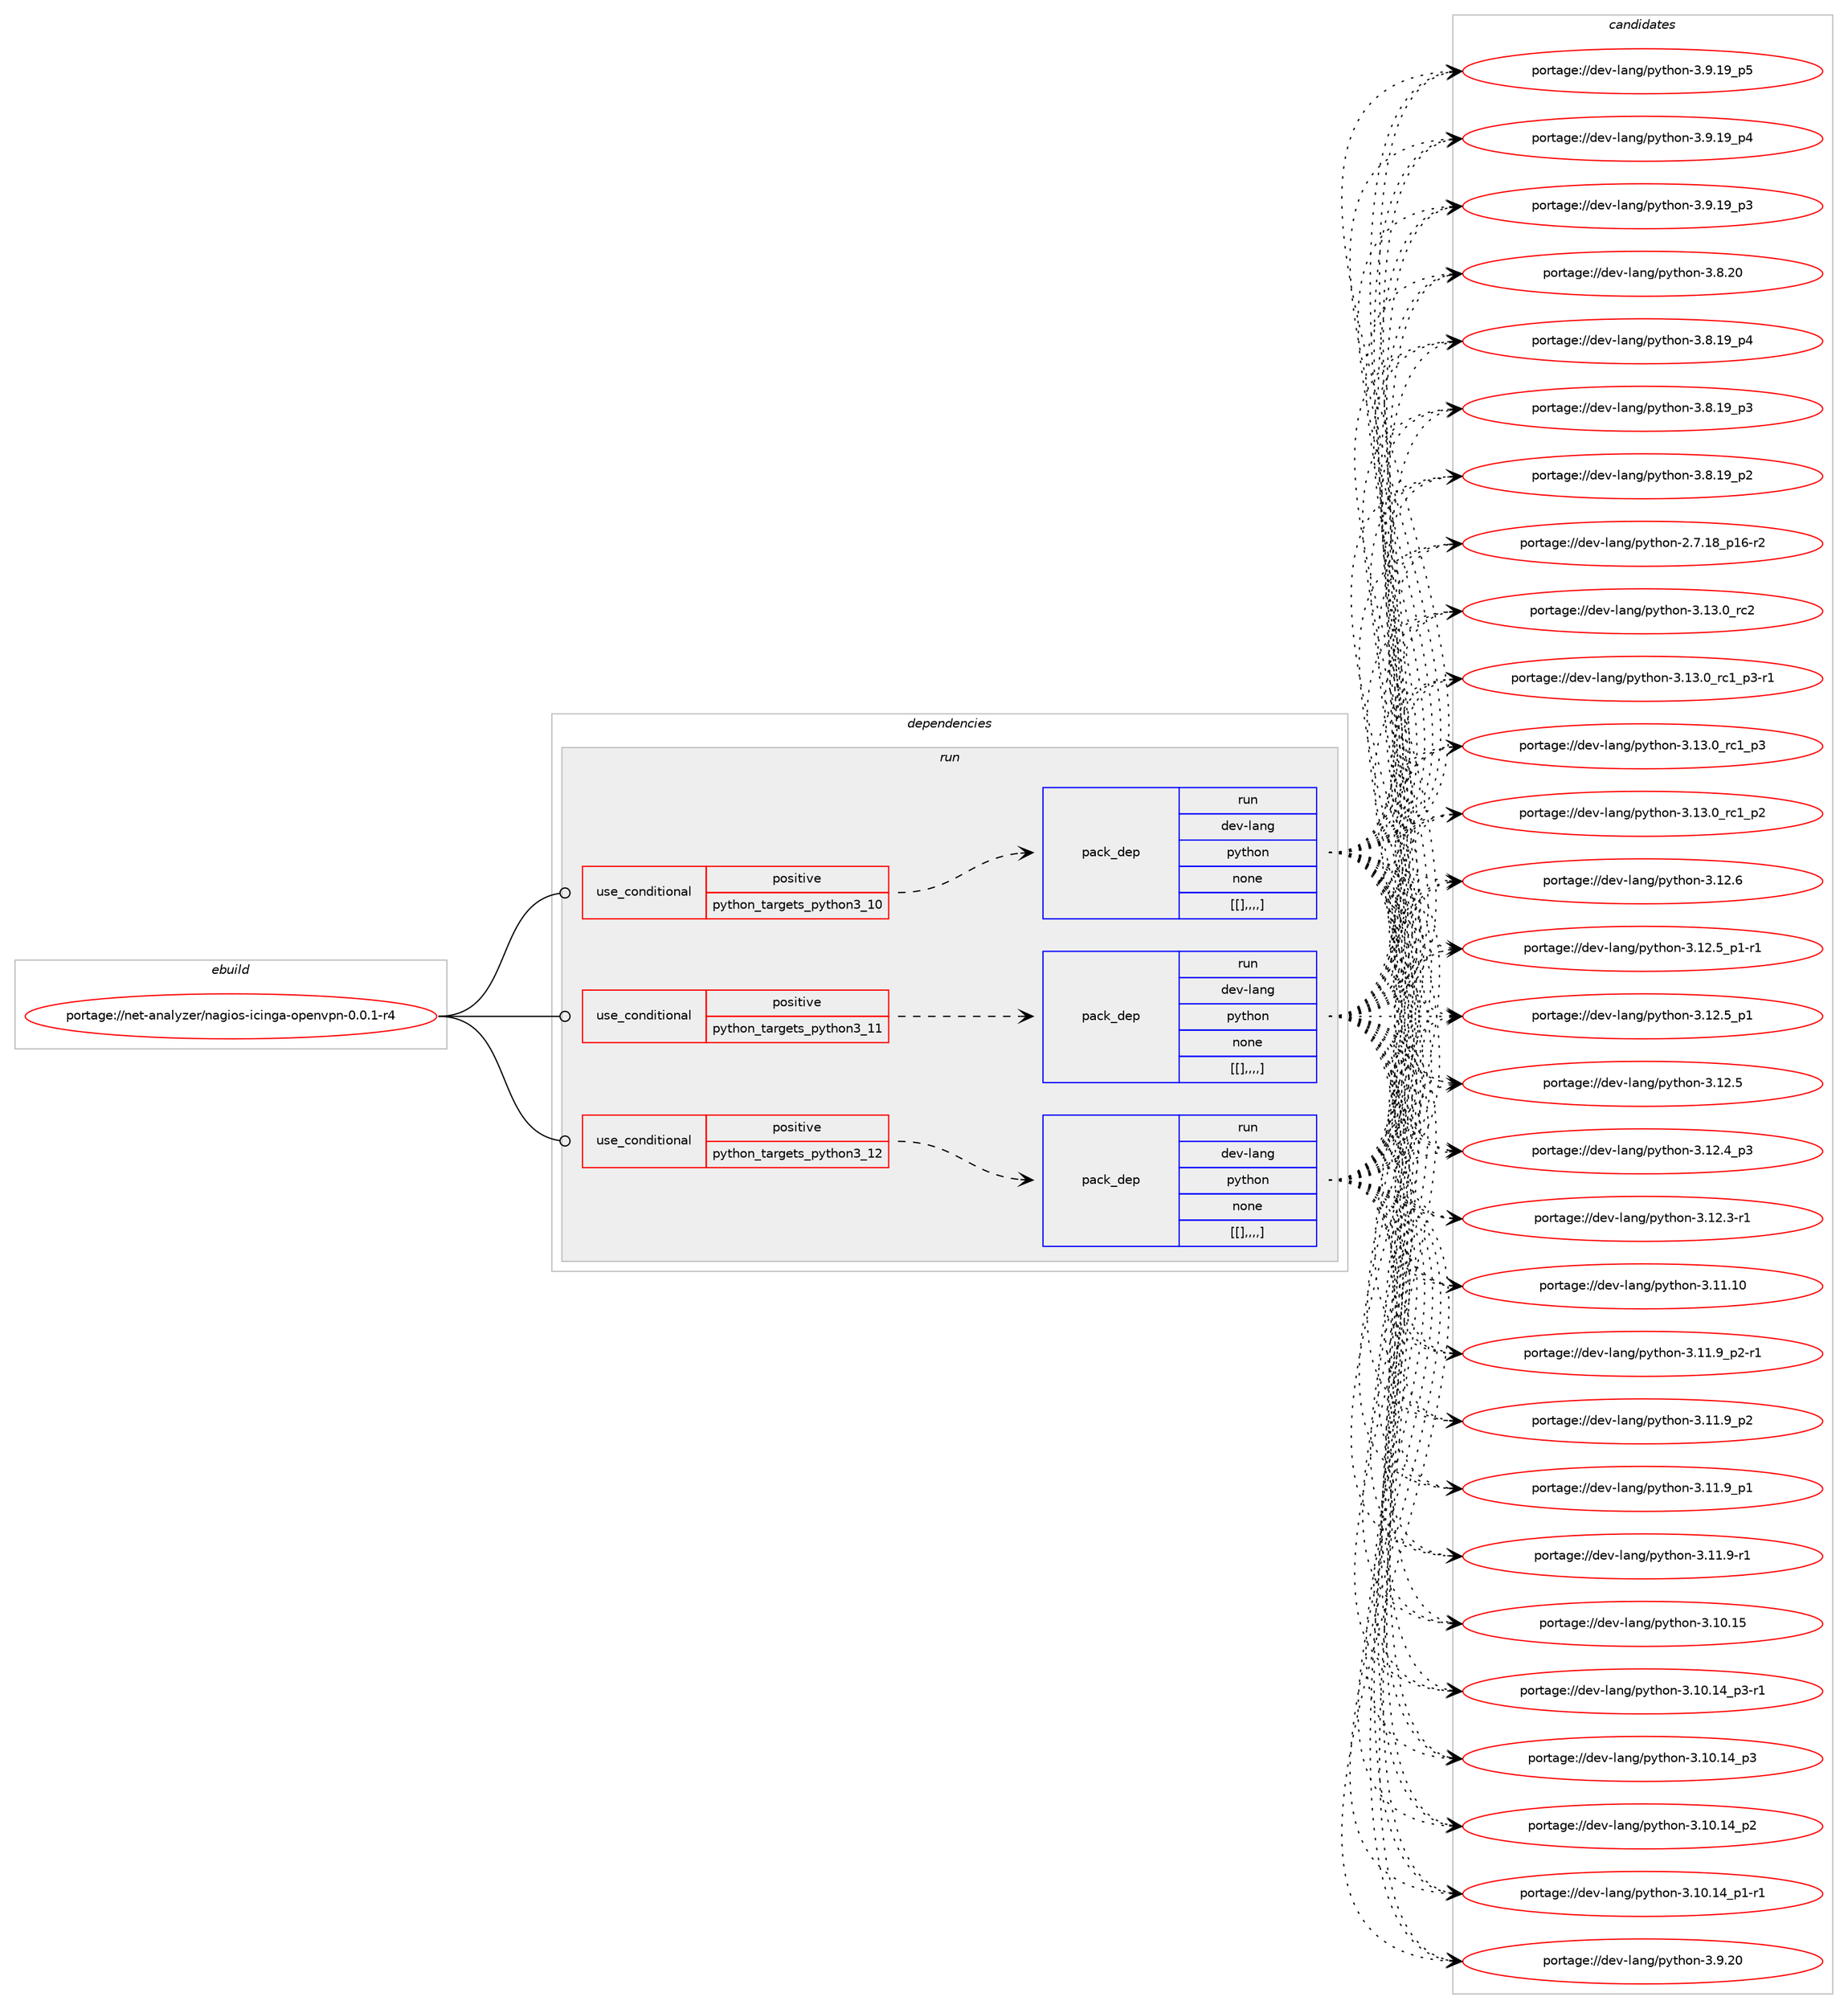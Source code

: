 digraph prolog {

# *************
# Graph options
# *************

newrank=true;
concentrate=true;
compound=true;
graph [rankdir=LR,fontname=Helvetica,fontsize=10,ranksep=1.5];#, ranksep=2.5, nodesep=0.2];
edge  [arrowhead=vee];
node  [fontname=Helvetica,fontsize=10];

# **********
# The ebuild
# **********

subgraph cluster_leftcol {
color=gray;
label=<<i>ebuild</i>>;
id [label="portage://net-analyzer/nagios-icinga-openvpn-0.0.1-r4", color=red, width=4, href="../net-analyzer/nagios-icinga-openvpn-0.0.1-r4.svg"];
}

# ****************
# The dependencies
# ****************

subgraph cluster_midcol {
color=gray;
label=<<i>dependencies</i>>;
subgraph cluster_compile {
fillcolor="#eeeeee";
style=filled;
label=<<i>compile</i>>;
}
subgraph cluster_compileandrun {
fillcolor="#eeeeee";
style=filled;
label=<<i>compile and run</i>>;
}
subgraph cluster_run {
fillcolor="#eeeeee";
style=filled;
label=<<i>run</i>>;
subgraph cond91809 {
dependency357183 [label=<<TABLE BORDER="0" CELLBORDER="1" CELLSPACING="0" CELLPADDING="4"><TR><TD ROWSPAN="3" CELLPADDING="10">use_conditional</TD></TR><TR><TD>positive</TD></TR><TR><TD>python_targets_python3_10</TD></TR></TABLE>>, shape=none, color=red];
subgraph pack262648 {
dependency357184 [label=<<TABLE BORDER="0" CELLBORDER="1" CELLSPACING="0" CELLPADDING="4" WIDTH="220"><TR><TD ROWSPAN="6" CELLPADDING="30">pack_dep</TD></TR><TR><TD WIDTH="110">run</TD></TR><TR><TD>dev-lang</TD></TR><TR><TD>python</TD></TR><TR><TD>none</TD></TR><TR><TD>[[],,,,]</TD></TR></TABLE>>, shape=none, color=blue];
}
dependency357183:e -> dependency357184:w [weight=20,style="dashed",arrowhead="vee"];
}
id:e -> dependency357183:w [weight=20,style="solid",arrowhead="odot"];
subgraph cond91810 {
dependency357185 [label=<<TABLE BORDER="0" CELLBORDER="1" CELLSPACING="0" CELLPADDING="4"><TR><TD ROWSPAN="3" CELLPADDING="10">use_conditional</TD></TR><TR><TD>positive</TD></TR><TR><TD>python_targets_python3_11</TD></TR></TABLE>>, shape=none, color=red];
subgraph pack262649 {
dependency357186 [label=<<TABLE BORDER="0" CELLBORDER="1" CELLSPACING="0" CELLPADDING="4" WIDTH="220"><TR><TD ROWSPAN="6" CELLPADDING="30">pack_dep</TD></TR><TR><TD WIDTH="110">run</TD></TR><TR><TD>dev-lang</TD></TR><TR><TD>python</TD></TR><TR><TD>none</TD></TR><TR><TD>[[],,,,]</TD></TR></TABLE>>, shape=none, color=blue];
}
dependency357185:e -> dependency357186:w [weight=20,style="dashed",arrowhead="vee"];
}
id:e -> dependency357185:w [weight=20,style="solid",arrowhead="odot"];
subgraph cond91811 {
dependency357187 [label=<<TABLE BORDER="0" CELLBORDER="1" CELLSPACING="0" CELLPADDING="4"><TR><TD ROWSPAN="3" CELLPADDING="10">use_conditional</TD></TR><TR><TD>positive</TD></TR><TR><TD>python_targets_python3_12</TD></TR></TABLE>>, shape=none, color=red];
subgraph pack262650 {
dependency357188 [label=<<TABLE BORDER="0" CELLBORDER="1" CELLSPACING="0" CELLPADDING="4" WIDTH="220"><TR><TD ROWSPAN="6" CELLPADDING="30">pack_dep</TD></TR><TR><TD WIDTH="110">run</TD></TR><TR><TD>dev-lang</TD></TR><TR><TD>python</TD></TR><TR><TD>none</TD></TR><TR><TD>[[],,,,]</TD></TR></TABLE>>, shape=none, color=blue];
}
dependency357187:e -> dependency357188:w [weight=20,style="dashed",arrowhead="vee"];
}
id:e -> dependency357187:w [weight=20,style="solid",arrowhead="odot"];
}
}

# **************
# The candidates
# **************

subgraph cluster_choices {
rank=same;
color=gray;
label=<<i>candidates</i>>;

subgraph choice262648 {
color=black;
nodesep=1;
choice10010111845108971101034711212111610411111045514649514648951149950 [label="portage://dev-lang/python-3.13.0_rc2", color=red, width=4,href="../dev-lang/python-3.13.0_rc2.svg"];
choice1001011184510897110103471121211161041111104551464951464895114994995112514511449 [label="portage://dev-lang/python-3.13.0_rc1_p3-r1", color=red, width=4,href="../dev-lang/python-3.13.0_rc1_p3-r1.svg"];
choice100101118451089711010347112121116104111110455146495146489511499499511251 [label="portage://dev-lang/python-3.13.0_rc1_p3", color=red, width=4,href="../dev-lang/python-3.13.0_rc1_p3.svg"];
choice100101118451089711010347112121116104111110455146495146489511499499511250 [label="portage://dev-lang/python-3.13.0_rc1_p2", color=red, width=4,href="../dev-lang/python-3.13.0_rc1_p2.svg"];
choice10010111845108971101034711212111610411111045514649504654 [label="portage://dev-lang/python-3.12.6", color=red, width=4,href="../dev-lang/python-3.12.6.svg"];
choice1001011184510897110103471121211161041111104551464950465395112494511449 [label="portage://dev-lang/python-3.12.5_p1-r1", color=red, width=4,href="../dev-lang/python-3.12.5_p1-r1.svg"];
choice100101118451089711010347112121116104111110455146495046539511249 [label="portage://dev-lang/python-3.12.5_p1", color=red, width=4,href="../dev-lang/python-3.12.5_p1.svg"];
choice10010111845108971101034711212111610411111045514649504653 [label="portage://dev-lang/python-3.12.5", color=red, width=4,href="../dev-lang/python-3.12.5.svg"];
choice100101118451089711010347112121116104111110455146495046529511251 [label="portage://dev-lang/python-3.12.4_p3", color=red, width=4,href="../dev-lang/python-3.12.4_p3.svg"];
choice100101118451089711010347112121116104111110455146495046514511449 [label="portage://dev-lang/python-3.12.3-r1", color=red, width=4,href="../dev-lang/python-3.12.3-r1.svg"];
choice1001011184510897110103471121211161041111104551464949464948 [label="portage://dev-lang/python-3.11.10", color=red, width=4,href="../dev-lang/python-3.11.10.svg"];
choice1001011184510897110103471121211161041111104551464949465795112504511449 [label="portage://dev-lang/python-3.11.9_p2-r1", color=red, width=4,href="../dev-lang/python-3.11.9_p2-r1.svg"];
choice100101118451089711010347112121116104111110455146494946579511250 [label="portage://dev-lang/python-3.11.9_p2", color=red, width=4,href="../dev-lang/python-3.11.9_p2.svg"];
choice100101118451089711010347112121116104111110455146494946579511249 [label="portage://dev-lang/python-3.11.9_p1", color=red, width=4,href="../dev-lang/python-3.11.9_p1.svg"];
choice100101118451089711010347112121116104111110455146494946574511449 [label="portage://dev-lang/python-3.11.9-r1", color=red, width=4,href="../dev-lang/python-3.11.9-r1.svg"];
choice1001011184510897110103471121211161041111104551464948464953 [label="portage://dev-lang/python-3.10.15", color=red, width=4,href="../dev-lang/python-3.10.15.svg"];
choice100101118451089711010347112121116104111110455146494846495295112514511449 [label="portage://dev-lang/python-3.10.14_p3-r1", color=red, width=4,href="../dev-lang/python-3.10.14_p3-r1.svg"];
choice10010111845108971101034711212111610411111045514649484649529511251 [label="portage://dev-lang/python-3.10.14_p3", color=red, width=4,href="../dev-lang/python-3.10.14_p3.svg"];
choice10010111845108971101034711212111610411111045514649484649529511250 [label="portage://dev-lang/python-3.10.14_p2", color=red, width=4,href="../dev-lang/python-3.10.14_p2.svg"];
choice100101118451089711010347112121116104111110455146494846495295112494511449 [label="portage://dev-lang/python-3.10.14_p1-r1", color=red, width=4,href="../dev-lang/python-3.10.14_p1-r1.svg"];
choice10010111845108971101034711212111610411111045514657465048 [label="portage://dev-lang/python-3.9.20", color=red, width=4,href="../dev-lang/python-3.9.20.svg"];
choice100101118451089711010347112121116104111110455146574649579511253 [label="portage://dev-lang/python-3.9.19_p5", color=red, width=4,href="../dev-lang/python-3.9.19_p5.svg"];
choice100101118451089711010347112121116104111110455146574649579511252 [label="portage://dev-lang/python-3.9.19_p4", color=red, width=4,href="../dev-lang/python-3.9.19_p4.svg"];
choice100101118451089711010347112121116104111110455146574649579511251 [label="portage://dev-lang/python-3.9.19_p3", color=red, width=4,href="../dev-lang/python-3.9.19_p3.svg"];
choice10010111845108971101034711212111610411111045514656465048 [label="portage://dev-lang/python-3.8.20", color=red, width=4,href="../dev-lang/python-3.8.20.svg"];
choice100101118451089711010347112121116104111110455146564649579511252 [label="portage://dev-lang/python-3.8.19_p4", color=red, width=4,href="../dev-lang/python-3.8.19_p4.svg"];
choice100101118451089711010347112121116104111110455146564649579511251 [label="portage://dev-lang/python-3.8.19_p3", color=red, width=4,href="../dev-lang/python-3.8.19_p3.svg"];
choice100101118451089711010347112121116104111110455146564649579511250 [label="portage://dev-lang/python-3.8.19_p2", color=red, width=4,href="../dev-lang/python-3.8.19_p2.svg"];
choice100101118451089711010347112121116104111110455046554649569511249544511450 [label="portage://dev-lang/python-2.7.18_p16-r2", color=red, width=4,href="../dev-lang/python-2.7.18_p16-r2.svg"];
dependency357184:e -> choice10010111845108971101034711212111610411111045514649514648951149950:w [style=dotted,weight="100"];
dependency357184:e -> choice1001011184510897110103471121211161041111104551464951464895114994995112514511449:w [style=dotted,weight="100"];
dependency357184:e -> choice100101118451089711010347112121116104111110455146495146489511499499511251:w [style=dotted,weight="100"];
dependency357184:e -> choice100101118451089711010347112121116104111110455146495146489511499499511250:w [style=dotted,weight="100"];
dependency357184:e -> choice10010111845108971101034711212111610411111045514649504654:w [style=dotted,weight="100"];
dependency357184:e -> choice1001011184510897110103471121211161041111104551464950465395112494511449:w [style=dotted,weight="100"];
dependency357184:e -> choice100101118451089711010347112121116104111110455146495046539511249:w [style=dotted,weight="100"];
dependency357184:e -> choice10010111845108971101034711212111610411111045514649504653:w [style=dotted,weight="100"];
dependency357184:e -> choice100101118451089711010347112121116104111110455146495046529511251:w [style=dotted,weight="100"];
dependency357184:e -> choice100101118451089711010347112121116104111110455146495046514511449:w [style=dotted,weight="100"];
dependency357184:e -> choice1001011184510897110103471121211161041111104551464949464948:w [style=dotted,weight="100"];
dependency357184:e -> choice1001011184510897110103471121211161041111104551464949465795112504511449:w [style=dotted,weight="100"];
dependency357184:e -> choice100101118451089711010347112121116104111110455146494946579511250:w [style=dotted,weight="100"];
dependency357184:e -> choice100101118451089711010347112121116104111110455146494946579511249:w [style=dotted,weight="100"];
dependency357184:e -> choice100101118451089711010347112121116104111110455146494946574511449:w [style=dotted,weight="100"];
dependency357184:e -> choice1001011184510897110103471121211161041111104551464948464953:w [style=dotted,weight="100"];
dependency357184:e -> choice100101118451089711010347112121116104111110455146494846495295112514511449:w [style=dotted,weight="100"];
dependency357184:e -> choice10010111845108971101034711212111610411111045514649484649529511251:w [style=dotted,weight="100"];
dependency357184:e -> choice10010111845108971101034711212111610411111045514649484649529511250:w [style=dotted,weight="100"];
dependency357184:e -> choice100101118451089711010347112121116104111110455146494846495295112494511449:w [style=dotted,weight="100"];
dependency357184:e -> choice10010111845108971101034711212111610411111045514657465048:w [style=dotted,weight="100"];
dependency357184:e -> choice100101118451089711010347112121116104111110455146574649579511253:w [style=dotted,weight="100"];
dependency357184:e -> choice100101118451089711010347112121116104111110455146574649579511252:w [style=dotted,weight="100"];
dependency357184:e -> choice100101118451089711010347112121116104111110455146574649579511251:w [style=dotted,weight="100"];
dependency357184:e -> choice10010111845108971101034711212111610411111045514656465048:w [style=dotted,weight="100"];
dependency357184:e -> choice100101118451089711010347112121116104111110455146564649579511252:w [style=dotted,weight="100"];
dependency357184:e -> choice100101118451089711010347112121116104111110455146564649579511251:w [style=dotted,weight="100"];
dependency357184:e -> choice100101118451089711010347112121116104111110455146564649579511250:w [style=dotted,weight="100"];
dependency357184:e -> choice100101118451089711010347112121116104111110455046554649569511249544511450:w [style=dotted,weight="100"];
}
subgraph choice262649 {
color=black;
nodesep=1;
choice10010111845108971101034711212111610411111045514649514648951149950 [label="portage://dev-lang/python-3.13.0_rc2", color=red, width=4,href="../dev-lang/python-3.13.0_rc2.svg"];
choice1001011184510897110103471121211161041111104551464951464895114994995112514511449 [label="portage://dev-lang/python-3.13.0_rc1_p3-r1", color=red, width=4,href="../dev-lang/python-3.13.0_rc1_p3-r1.svg"];
choice100101118451089711010347112121116104111110455146495146489511499499511251 [label="portage://dev-lang/python-3.13.0_rc1_p3", color=red, width=4,href="../dev-lang/python-3.13.0_rc1_p3.svg"];
choice100101118451089711010347112121116104111110455146495146489511499499511250 [label="portage://dev-lang/python-3.13.0_rc1_p2", color=red, width=4,href="../dev-lang/python-3.13.0_rc1_p2.svg"];
choice10010111845108971101034711212111610411111045514649504654 [label="portage://dev-lang/python-3.12.6", color=red, width=4,href="../dev-lang/python-3.12.6.svg"];
choice1001011184510897110103471121211161041111104551464950465395112494511449 [label="portage://dev-lang/python-3.12.5_p1-r1", color=red, width=4,href="../dev-lang/python-3.12.5_p1-r1.svg"];
choice100101118451089711010347112121116104111110455146495046539511249 [label="portage://dev-lang/python-3.12.5_p1", color=red, width=4,href="../dev-lang/python-3.12.5_p1.svg"];
choice10010111845108971101034711212111610411111045514649504653 [label="portage://dev-lang/python-3.12.5", color=red, width=4,href="../dev-lang/python-3.12.5.svg"];
choice100101118451089711010347112121116104111110455146495046529511251 [label="portage://dev-lang/python-3.12.4_p3", color=red, width=4,href="../dev-lang/python-3.12.4_p3.svg"];
choice100101118451089711010347112121116104111110455146495046514511449 [label="portage://dev-lang/python-3.12.3-r1", color=red, width=4,href="../dev-lang/python-3.12.3-r1.svg"];
choice1001011184510897110103471121211161041111104551464949464948 [label="portage://dev-lang/python-3.11.10", color=red, width=4,href="../dev-lang/python-3.11.10.svg"];
choice1001011184510897110103471121211161041111104551464949465795112504511449 [label="portage://dev-lang/python-3.11.9_p2-r1", color=red, width=4,href="../dev-lang/python-3.11.9_p2-r1.svg"];
choice100101118451089711010347112121116104111110455146494946579511250 [label="portage://dev-lang/python-3.11.9_p2", color=red, width=4,href="../dev-lang/python-3.11.9_p2.svg"];
choice100101118451089711010347112121116104111110455146494946579511249 [label="portage://dev-lang/python-3.11.9_p1", color=red, width=4,href="../dev-lang/python-3.11.9_p1.svg"];
choice100101118451089711010347112121116104111110455146494946574511449 [label="portage://dev-lang/python-3.11.9-r1", color=red, width=4,href="../dev-lang/python-3.11.9-r1.svg"];
choice1001011184510897110103471121211161041111104551464948464953 [label="portage://dev-lang/python-3.10.15", color=red, width=4,href="../dev-lang/python-3.10.15.svg"];
choice100101118451089711010347112121116104111110455146494846495295112514511449 [label="portage://dev-lang/python-3.10.14_p3-r1", color=red, width=4,href="../dev-lang/python-3.10.14_p3-r1.svg"];
choice10010111845108971101034711212111610411111045514649484649529511251 [label="portage://dev-lang/python-3.10.14_p3", color=red, width=4,href="../dev-lang/python-3.10.14_p3.svg"];
choice10010111845108971101034711212111610411111045514649484649529511250 [label="portage://dev-lang/python-3.10.14_p2", color=red, width=4,href="../dev-lang/python-3.10.14_p2.svg"];
choice100101118451089711010347112121116104111110455146494846495295112494511449 [label="portage://dev-lang/python-3.10.14_p1-r1", color=red, width=4,href="../dev-lang/python-3.10.14_p1-r1.svg"];
choice10010111845108971101034711212111610411111045514657465048 [label="portage://dev-lang/python-3.9.20", color=red, width=4,href="../dev-lang/python-3.9.20.svg"];
choice100101118451089711010347112121116104111110455146574649579511253 [label="portage://dev-lang/python-3.9.19_p5", color=red, width=4,href="../dev-lang/python-3.9.19_p5.svg"];
choice100101118451089711010347112121116104111110455146574649579511252 [label="portage://dev-lang/python-3.9.19_p4", color=red, width=4,href="../dev-lang/python-3.9.19_p4.svg"];
choice100101118451089711010347112121116104111110455146574649579511251 [label="portage://dev-lang/python-3.9.19_p3", color=red, width=4,href="../dev-lang/python-3.9.19_p3.svg"];
choice10010111845108971101034711212111610411111045514656465048 [label="portage://dev-lang/python-3.8.20", color=red, width=4,href="../dev-lang/python-3.8.20.svg"];
choice100101118451089711010347112121116104111110455146564649579511252 [label="portage://dev-lang/python-3.8.19_p4", color=red, width=4,href="../dev-lang/python-3.8.19_p4.svg"];
choice100101118451089711010347112121116104111110455146564649579511251 [label="portage://dev-lang/python-3.8.19_p3", color=red, width=4,href="../dev-lang/python-3.8.19_p3.svg"];
choice100101118451089711010347112121116104111110455146564649579511250 [label="portage://dev-lang/python-3.8.19_p2", color=red, width=4,href="../dev-lang/python-3.8.19_p2.svg"];
choice100101118451089711010347112121116104111110455046554649569511249544511450 [label="portage://dev-lang/python-2.7.18_p16-r2", color=red, width=4,href="../dev-lang/python-2.7.18_p16-r2.svg"];
dependency357186:e -> choice10010111845108971101034711212111610411111045514649514648951149950:w [style=dotted,weight="100"];
dependency357186:e -> choice1001011184510897110103471121211161041111104551464951464895114994995112514511449:w [style=dotted,weight="100"];
dependency357186:e -> choice100101118451089711010347112121116104111110455146495146489511499499511251:w [style=dotted,weight="100"];
dependency357186:e -> choice100101118451089711010347112121116104111110455146495146489511499499511250:w [style=dotted,weight="100"];
dependency357186:e -> choice10010111845108971101034711212111610411111045514649504654:w [style=dotted,weight="100"];
dependency357186:e -> choice1001011184510897110103471121211161041111104551464950465395112494511449:w [style=dotted,weight="100"];
dependency357186:e -> choice100101118451089711010347112121116104111110455146495046539511249:w [style=dotted,weight="100"];
dependency357186:e -> choice10010111845108971101034711212111610411111045514649504653:w [style=dotted,weight="100"];
dependency357186:e -> choice100101118451089711010347112121116104111110455146495046529511251:w [style=dotted,weight="100"];
dependency357186:e -> choice100101118451089711010347112121116104111110455146495046514511449:w [style=dotted,weight="100"];
dependency357186:e -> choice1001011184510897110103471121211161041111104551464949464948:w [style=dotted,weight="100"];
dependency357186:e -> choice1001011184510897110103471121211161041111104551464949465795112504511449:w [style=dotted,weight="100"];
dependency357186:e -> choice100101118451089711010347112121116104111110455146494946579511250:w [style=dotted,weight="100"];
dependency357186:e -> choice100101118451089711010347112121116104111110455146494946579511249:w [style=dotted,weight="100"];
dependency357186:e -> choice100101118451089711010347112121116104111110455146494946574511449:w [style=dotted,weight="100"];
dependency357186:e -> choice1001011184510897110103471121211161041111104551464948464953:w [style=dotted,weight="100"];
dependency357186:e -> choice100101118451089711010347112121116104111110455146494846495295112514511449:w [style=dotted,weight="100"];
dependency357186:e -> choice10010111845108971101034711212111610411111045514649484649529511251:w [style=dotted,weight="100"];
dependency357186:e -> choice10010111845108971101034711212111610411111045514649484649529511250:w [style=dotted,weight="100"];
dependency357186:e -> choice100101118451089711010347112121116104111110455146494846495295112494511449:w [style=dotted,weight="100"];
dependency357186:e -> choice10010111845108971101034711212111610411111045514657465048:w [style=dotted,weight="100"];
dependency357186:e -> choice100101118451089711010347112121116104111110455146574649579511253:w [style=dotted,weight="100"];
dependency357186:e -> choice100101118451089711010347112121116104111110455146574649579511252:w [style=dotted,weight="100"];
dependency357186:e -> choice100101118451089711010347112121116104111110455146574649579511251:w [style=dotted,weight="100"];
dependency357186:e -> choice10010111845108971101034711212111610411111045514656465048:w [style=dotted,weight="100"];
dependency357186:e -> choice100101118451089711010347112121116104111110455146564649579511252:w [style=dotted,weight="100"];
dependency357186:e -> choice100101118451089711010347112121116104111110455146564649579511251:w [style=dotted,weight="100"];
dependency357186:e -> choice100101118451089711010347112121116104111110455146564649579511250:w [style=dotted,weight="100"];
dependency357186:e -> choice100101118451089711010347112121116104111110455046554649569511249544511450:w [style=dotted,weight="100"];
}
subgraph choice262650 {
color=black;
nodesep=1;
choice10010111845108971101034711212111610411111045514649514648951149950 [label="portage://dev-lang/python-3.13.0_rc2", color=red, width=4,href="../dev-lang/python-3.13.0_rc2.svg"];
choice1001011184510897110103471121211161041111104551464951464895114994995112514511449 [label="portage://dev-lang/python-3.13.0_rc1_p3-r1", color=red, width=4,href="../dev-lang/python-3.13.0_rc1_p3-r1.svg"];
choice100101118451089711010347112121116104111110455146495146489511499499511251 [label="portage://dev-lang/python-3.13.0_rc1_p3", color=red, width=4,href="../dev-lang/python-3.13.0_rc1_p3.svg"];
choice100101118451089711010347112121116104111110455146495146489511499499511250 [label="portage://dev-lang/python-3.13.0_rc1_p2", color=red, width=4,href="../dev-lang/python-3.13.0_rc1_p2.svg"];
choice10010111845108971101034711212111610411111045514649504654 [label="portage://dev-lang/python-3.12.6", color=red, width=4,href="../dev-lang/python-3.12.6.svg"];
choice1001011184510897110103471121211161041111104551464950465395112494511449 [label="portage://dev-lang/python-3.12.5_p1-r1", color=red, width=4,href="../dev-lang/python-3.12.5_p1-r1.svg"];
choice100101118451089711010347112121116104111110455146495046539511249 [label="portage://dev-lang/python-3.12.5_p1", color=red, width=4,href="../dev-lang/python-3.12.5_p1.svg"];
choice10010111845108971101034711212111610411111045514649504653 [label="portage://dev-lang/python-3.12.5", color=red, width=4,href="../dev-lang/python-3.12.5.svg"];
choice100101118451089711010347112121116104111110455146495046529511251 [label="portage://dev-lang/python-3.12.4_p3", color=red, width=4,href="../dev-lang/python-3.12.4_p3.svg"];
choice100101118451089711010347112121116104111110455146495046514511449 [label="portage://dev-lang/python-3.12.3-r1", color=red, width=4,href="../dev-lang/python-3.12.3-r1.svg"];
choice1001011184510897110103471121211161041111104551464949464948 [label="portage://dev-lang/python-3.11.10", color=red, width=4,href="../dev-lang/python-3.11.10.svg"];
choice1001011184510897110103471121211161041111104551464949465795112504511449 [label="portage://dev-lang/python-3.11.9_p2-r1", color=red, width=4,href="../dev-lang/python-3.11.9_p2-r1.svg"];
choice100101118451089711010347112121116104111110455146494946579511250 [label="portage://dev-lang/python-3.11.9_p2", color=red, width=4,href="../dev-lang/python-3.11.9_p2.svg"];
choice100101118451089711010347112121116104111110455146494946579511249 [label="portage://dev-lang/python-3.11.9_p1", color=red, width=4,href="../dev-lang/python-3.11.9_p1.svg"];
choice100101118451089711010347112121116104111110455146494946574511449 [label="portage://dev-lang/python-3.11.9-r1", color=red, width=4,href="../dev-lang/python-3.11.9-r1.svg"];
choice1001011184510897110103471121211161041111104551464948464953 [label="portage://dev-lang/python-3.10.15", color=red, width=4,href="../dev-lang/python-3.10.15.svg"];
choice100101118451089711010347112121116104111110455146494846495295112514511449 [label="portage://dev-lang/python-3.10.14_p3-r1", color=red, width=4,href="../dev-lang/python-3.10.14_p3-r1.svg"];
choice10010111845108971101034711212111610411111045514649484649529511251 [label="portage://dev-lang/python-3.10.14_p3", color=red, width=4,href="../dev-lang/python-3.10.14_p3.svg"];
choice10010111845108971101034711212111610411111045514649484649529511250 [label="portage://dev-lang/python-3.10.14_p2", color=red, width=4,href="../dev-lang/python-3.10.14_p2.svg"];
choice100101118451089711010347112121116104111110455146494846495295112494511449 [label="portage://dev-lang/python-3.10.14_p1-r1", color=red, width=4,href="../dev-lang/python-3.10.14_p1-r1.svg"];
choice10010111845108971101034711212111610411111045514657465048 [label="portage://dev-lang/python-3.9.20", color=red, width=4,href="../dev-lang/python-3.9.20.svg"];
choice100101118451089711010347112121116104111110455146574649579511253 [label="portage://dev-lang/python-3.9.19_p5", color=red, width=4,href="../dev-lang/python-3.9.19_p5.svg"];
choice100101118451089711010347112121116104111110455146574649579511252 [label="portage://dev-lang/python-3.9.19_p4", color=red, width=4,href="../dev-lang/python-3.9.19_p4.svg"];
choice100101118451089711010347112121116104111110455146574649579511251 [label="portage://dev-lang/python-3.9.19_p3", color=red, width=4,href="../dev-lang/python-3.9.19_p3.svg"];
choice10010111845108971101034711212111610411111045514656465048 [label="portage://dev-lang/python-3.8.20", color=red, width=4,href="../dev-lang/python-3.8.20.svg"];
choice100101118451089711010347112121116104111110455146564649579511252 [label="portage://dev-lang/python-3.8.19_p4", color=red, width=4,href="../dev-lang/python-3.8.19_p4.svg"];
choice100101118451089711010347112121116104111110455146564649579511251 [label="portage://dev-lang/python-3.8.19_p3", color=red, width=4,href="../dev-lang/python-3.8.19_p3.svg"];
choice100101118451089711010347112121116104111110455146564649579511250 [label="portage://dev-lang/python-3.8.19_p2", color=red, width=4,href="../dev-lang/python-3.8.19_p2.svg"];
choice100101118451089711010347112121116104111110455046554649569511249544511450 [label="portage://dev-lang/python-2.7.18_p16-r2", color=red, width=4,href="../dev-lang/python-2.7.18_p16-r2.svg"];
dependency357188:e -> choice10010111845108971101034711212111610411111045514649514648951149950:w [style=dotted,weight="100"];
dependency357188:e -> choice1001011184510897110103471121211161041111104551464951464895114994995112514511449:w [style=dotted,weight="100"];
dependency357188:e -> choice100101118451089711010347112121116104111110455146495146489511499499511251:w [style=dotted,weight="100"];
dependency357188:e -> choice100101118451089711010347112121116104111110455146495146489511499499511250:w [style=dotted,weight="100"];
dependency357188:e -> choice10010111845108971101034711212111610411111045514649504654:w [style=dotted,weight="100"];
dependency357188:e -> choice1001011184510897110103471121211161041111104551464950465395112494511449:w [style=dotted,weight="100"];
dependency357188:e -> choice100101118451089711010347112121116104111110455146495046539511249:w [style=dotted,weight="100"];
dependency357188:e -> choice10010111845108971101034711212111610411111045514649504653:w [style=dotted,weight="100"];
dependency357188:e -> choice100101118451089711010347112121116104111110455146495046529511251:w [style=dotted,weight="100"];
dependency357188:e -> choice100101118451089711010347112121116104111110455146495046514511449:w [style=dotted,weight="100"];
dependency357188:e -> choice1001011184510897110103471121211161041111104551464949464948:w [style=dotted,weight="100"];
dependency357188:e -> choice1001011184510897110103471121211161041111104551464949465795112504511449:w [style=dotted,weight="100"];
dependency357188:e -> choice100101118451089711010347112121116104111110455146494946579511250:w [style=dotted,weight="100"];
dependency357188:e -> choice100101118451089711010347112121116104111110455146494946579511249:w [style=dotted,weight="100"];
dependency357188:e -> choice100101118451089711010347112121116104111110455146494946574511449:w [style=dotted,weight="100"];
dependency357188:e -> choice1001011184510897110103471121211161041111104551464948464953:w [style=dotted,weight="100"];
dependency357188:e -> choice100101118451089711010347112121116104111110455146494846495295112514511449:w [style=dotted,weight="100"];
dependency357188:e -> choice10010111845108971101034711212111610411111045514649484649529511251:w [style=dotted,weight="100"];
dependency357188:e -> choice10010111845108971101034711212111610411111045514649484649529511250:w [style=dotted,weight="100"];
dependency357188:e -> choice100101118451089711010347112121116104111110455146494846495295112494511449:w [style=dotted,weight="100"];
dependency357188:e -> choice10010111845108971101034711212111610411111045514657465048:w [style=dotted,weight="100"];
dependency357188:e -> choice100101118451089711010347112121116104111110455146574649579511253:w [style=dotted,weight="100"];
dependency357188:e -> choice100101118451089711010347112121116104111110455146574649579511252:w [style=dotted,weight="100"];
dependency357188:e -> choice100101118451089711010347112121116104111110455146574649579511251:w [style=dotted,weight="100"];
dependency357188:e -> choice10010111845108971101034711212111610411111045514656465048:w [style=dotted,weight="100"];
dependency357188:e -> choice100101118451089711010347112121116104111110455146564649579511252:w [style=dotted,weight="100"];
dependency357188:e -> choice100101118451089711010347112121116104111110455146564649579511251:w [style=dotted,weight="100"];
dependency357188:e -> choice100101118451089711010347112121116104111110455146564649579511250:w [style=dotted,weight="100"];
dependency357188:e -> choice100101118451089711010347112121116104111110455046554649569511249544511450:w [style=dotted,weight="100"];
}
}

}
